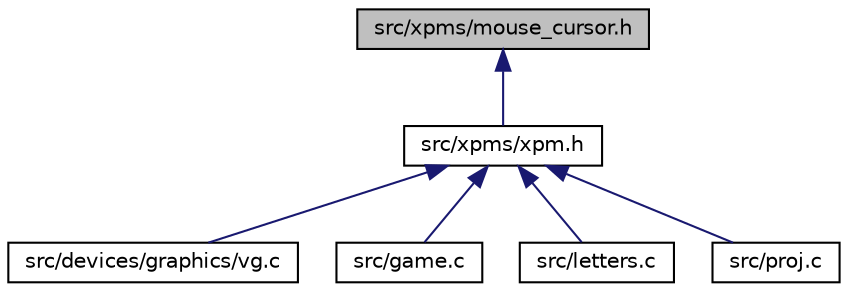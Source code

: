 digraph "src/xpms/mouse_cursor.h"
{
 // LATEX_PDF_SIZE
  edge [fontname="Helvetica",fontsize="10",labelfontname="Helvetica",labelfontsize="10"];
  node [fontname="Helvetica",fontsize="10",shape=record];
  Node1 [label="src/xpms/mouse_cursor.h",height=0.2,width=0.4,color="black", fillcolor="grey75", style="filled", fontcolor="black",tooltip=" "];
  Node1 -> Node2 [dir="back",color="midnightblue",fontsize="10",style="solid"];
  Node2 [label="src/xpms/xpm.h",height=0.2,width=0.4,color="black", fillcolor="white", style="filled",URL="$xpm_8h.html",tooltip=" "];
  Node2 -> Node3 [dir="back",color="midnightblue",fontsize="10",style="solid"];
  Node3 [label="src/devices/graphics/vg.c",height=0.2,width=0.4,color="black", fillcolor="white", style="filled",URL="$vg_8c.html",tooltip=" "];
  Node2 -> Node4 [dir="back",color="midnightblue",fontsize="10",style="solid"];
  Node4 [label="src/game.c",height=0.2,width=0.4,color="black", fillcolor="white", style="filled",URL="$game_8c.html",tooltip=" "];
  Node2 -> Node5 [dir="back",color="midnightblue",fontsize="10",style="solid"];
  Node5 [label="src/letters.c",height=0.2,width=0.4,color="black", fillcolor="white", style="filled",URL="$letters_8c.html",tooltip=" "];
  Node2 -> Node6 [dir="back",color="midnightblue",fontsize="10",style="solid"];
  Node6 [label="src/proj.c",height=0.2,width=0.4,color="black", fillcolor="white", style="filled",URL="$proj_8c.html",tooltip=" "];
}
